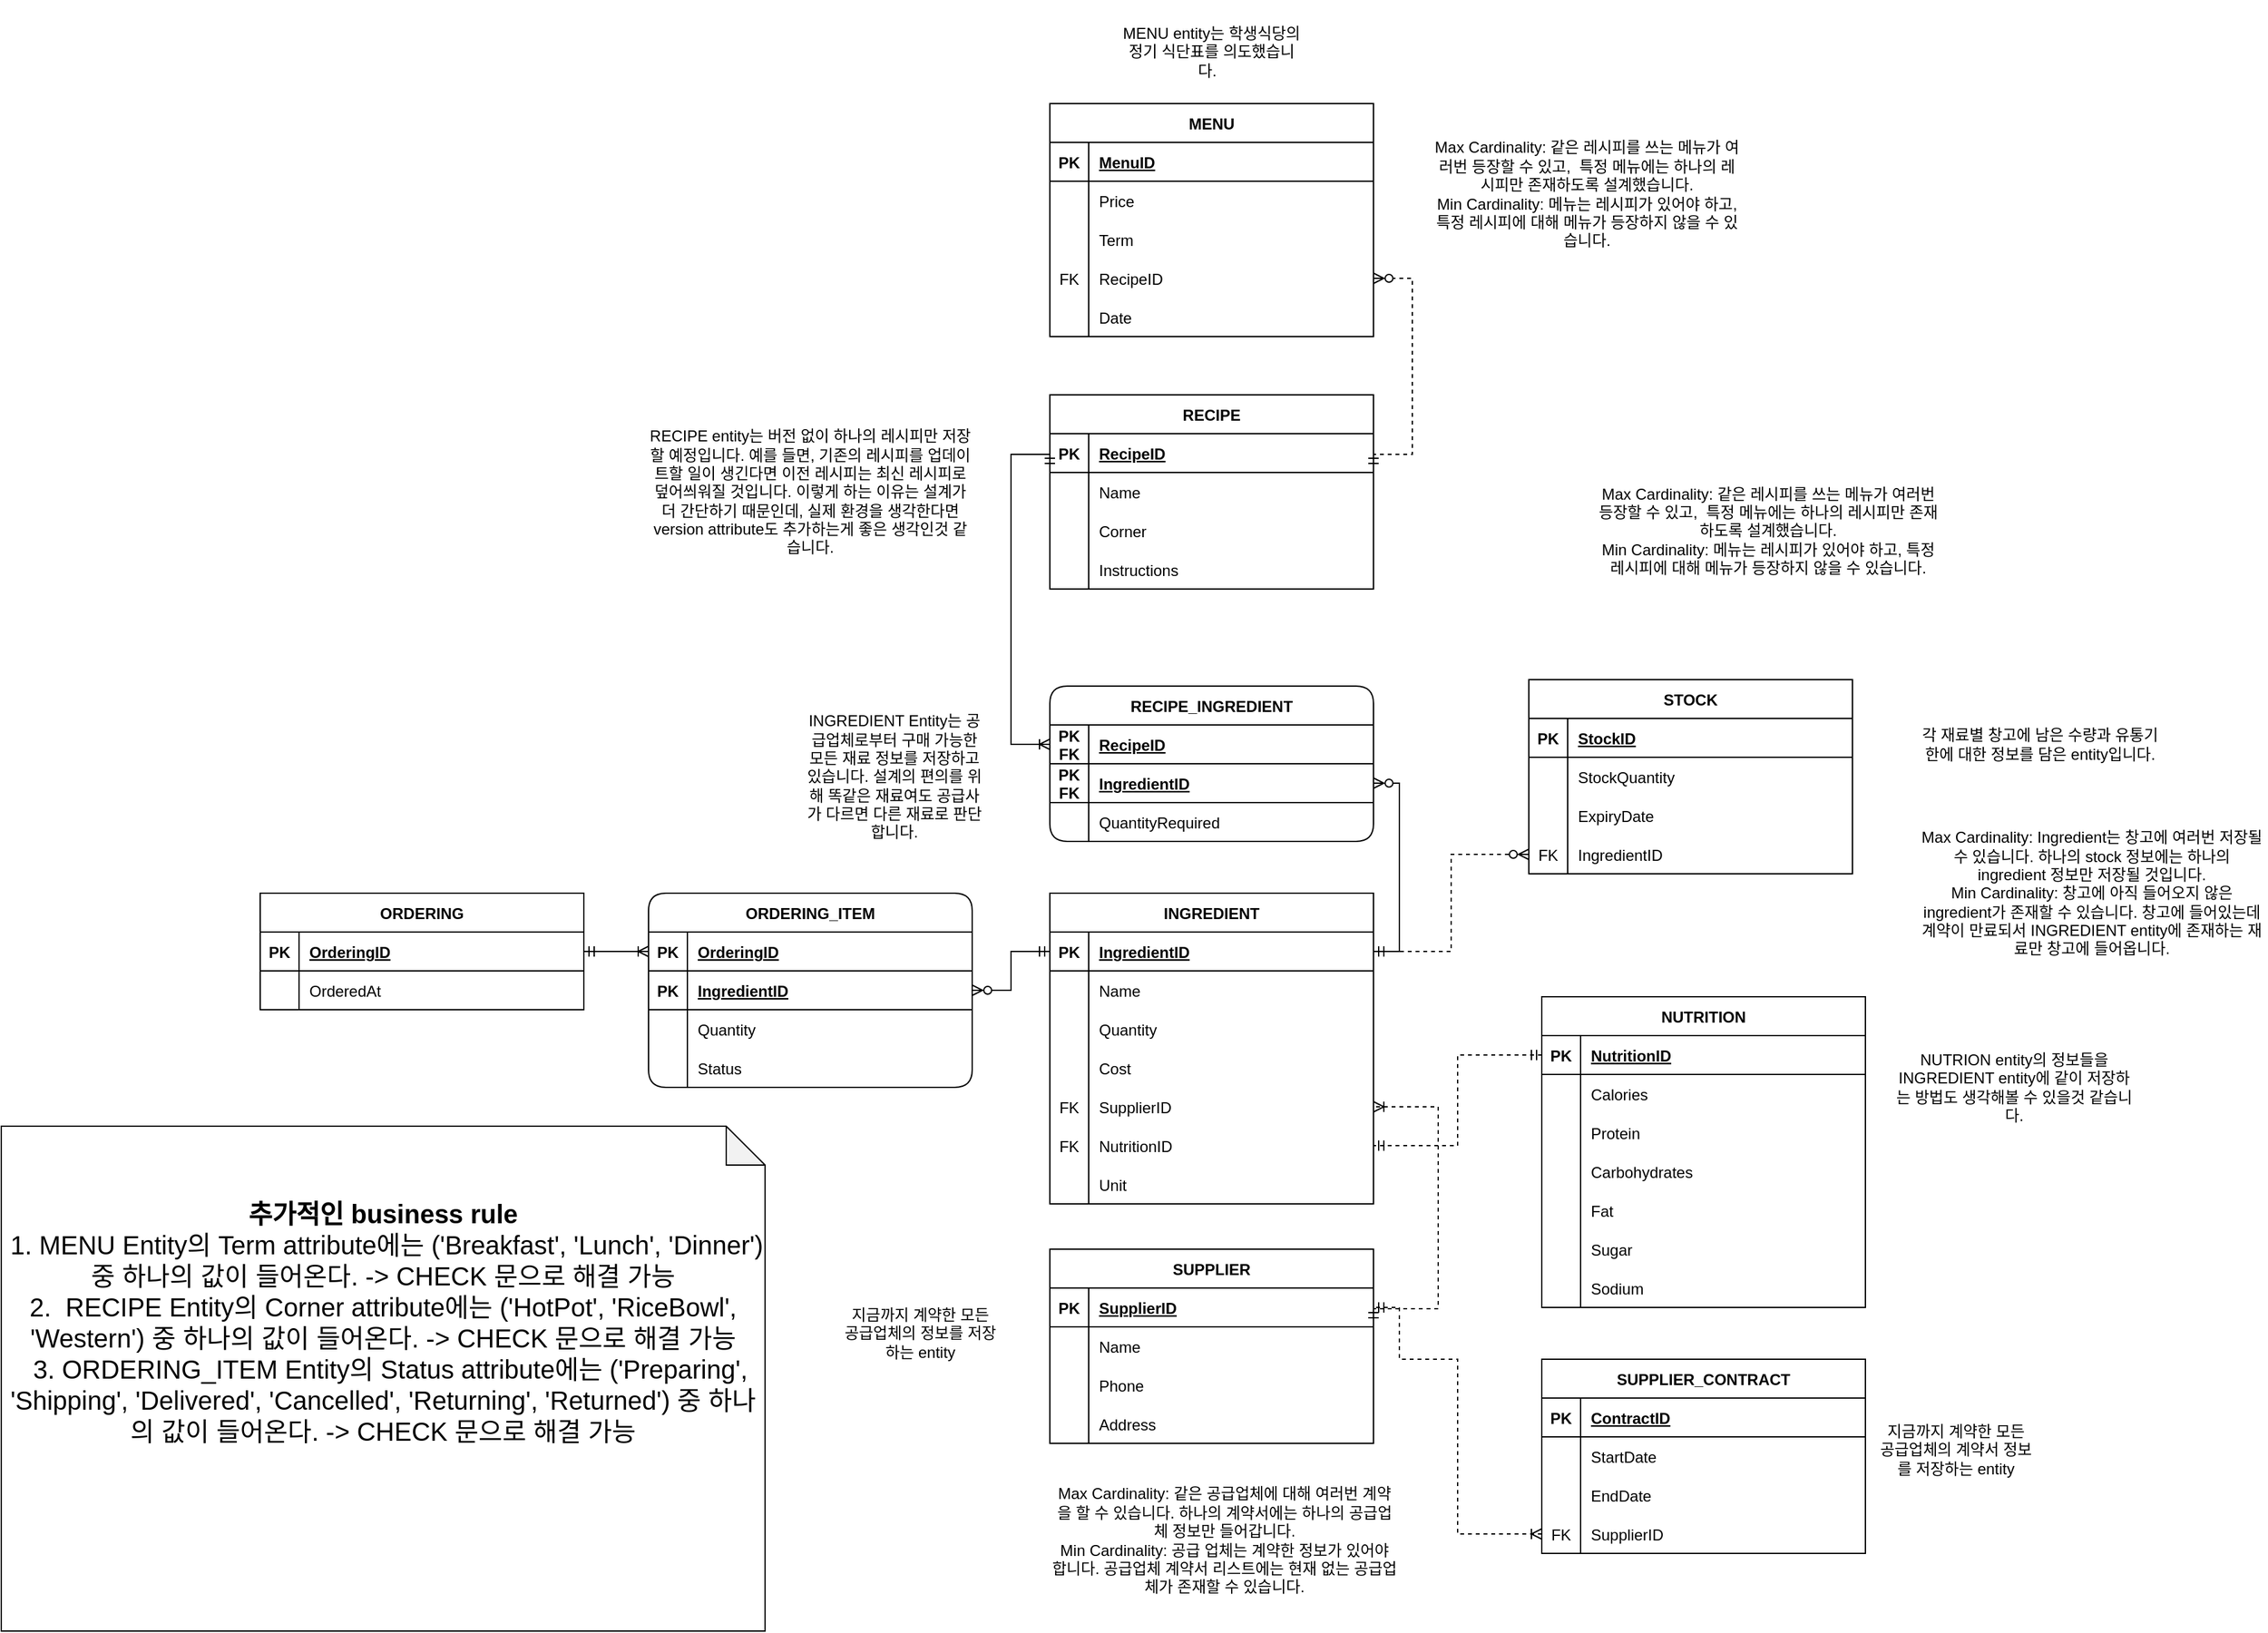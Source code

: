 <mxfile version="24.8.6">
  <diagram id="R2lEEEUBdFMjLlhIrx00" name="Page-1">
    <mxGraphModel dx="3462" dy="2366" grid="1" gridSize="10" guides="1" tooltips="1" connect="1" arrows="1" fold="1" page="1" pageScale="1" pageWidth="850" pageHeight="1100" math="0" shadow="0" extFonts="Permanent Marker^https://fonts.googleapis.com/css?family=Permanent+Marker">
      <root>
        <mxCell id="0" />
        <mxCell id="1" parent="0" />
        <mxCell id="QG4uMyvaVe916guzzpad-138" value="" style="edgeStyle=orthogonalEdgeStyle;rounded=0;orthogonalLoop=1;jettySize=auto;html=1;startArrow=ERmandOne;startFill=0;endArrow=ERzeroToMany;endFill=0;entryX=1;entryY=0.5;entryDx=0;entryDy=0;exitX=1;exitY=0.5;exitDx=0;exitDy=0;" parent="1" source="C-vyLk0tnHw3VtMMgP7b-24" target="xXxGhkQa_JEqsOJQfINz-43" edge="1">
          <mxGeometry relative="1" as="geometry">
            <Array as="points">
              <mxPoint x="390" y="255" />
              <mxPoint x="390" y="125" />
            </Array>
          </mxGeometry>
        </mxCell>
        <mxCell id="C-vyLk0tnHw3VtMMgP7b-23" value="INGREDIENT" style="shape=table;startSize=30;container=1;collapsible=1;childLayout=tableLayout;fixedRows=1;rowLines=0;fontStyle=1;align=center;resizeLast=1;" parent="1" vertex="1">
          <mxGeometry x="120" y="210" width="250" height="240" as="geometry" />
        </mxCell>
        <mxCell id="C-vyLk0tnHw3VtMMgP7b-24" value="" style="shape=partialRectangle;collapsible=0;dropTarget=0;pointerEvents=0;fillColor=none;points=[[0,0.5],[1,0.5]];portConstraint=eastwest;top=0;left=0;right=0;bottom=1;" parent="C-vyLk0tnHw3VtMMgP7b-23" vertex="1">
          <mxGeometry y="30" width="250" height="30" as="geometry" />
        </mxCell>
        <mxCell id="C-vyLk0tnHw3VtMMgP7b-25" value="PK" style="shape=partialRectangle;overflow=hidden;connectable=0;fillColor=none;top=0;left=0;bottom=0;right=0;fontStyle=1;" parent="C-vyLk0tnHw3VtMMgP7b-24" vertex="1">
          <mxGeometry width="30" height="30" as="geometry">
            <mxRectangle width="30" height="30" as="alternateBounds" />
          </mxGeometry>
        </mxCell>
        <mxCell id="C-vyLk0tnHw3VtMMgP7b-26" value="IngredientID" style="shape=partialRectangle;overflow=hidden;connectable=0;fillColor=none;top=0;left=0;bottom=0;right=0;align=left;spacingLeft=6;fontStyle=5;" parent="C-vyLk0tnHw3VtMMgP7b-24" vertex="1">
          <mxGeometry x="30" width="220" height="30" as="geometry">
            <mxRectangle width="220" height="30" as="alternateBounds" />
          </mxGeometry>
        </mxCell>
        <mxCell id="C-vyLk0tnHw3VtMMgP7b-27" value="" style="shape=partialRectangle;collapsible=0;dropTarget=0;pointerEvents=0;fillColor=none;points=[[0,0.5],[1,0.5]];portConstraint=eastwest;top=0;left=0;right=0;bottom=0;" parent="C-vyLk0tnHw3VtMMgP7b-23" vertex="1">
          <mxGeometry y="60" width="250" height="30" as="geometry" />
        </mxCell>
        <mxCell id="C-vyLk0tnHw3VtMMgP7b-28" value="" style="shape=partialRectangle;overflow=hidden;connectable=0;fillColor=none;top=0;left=0;bottom=0;right=0;" parent="C-vyLk0tnHw3VtMMgP7b-27" vertex="1">
          <mxGeometry width="30" height="30" as="geometry">
            <mxRectangle width="30" height="30" as="alternateBounds" />
          </mxGeometry>
        </mxCell>
        <mxCell id="C-vyLk0tnHw3VtMMgP7b-29" value="Name" style="shape=partialRectangle;overflow=hidden;connectable=0;fillColor=none;top=0;left=0;bottom=0;right=0;align=left;spacingLeft=6;" parent="C-vyLk0tnHw3VtMMgP7b-27" vertex="1">
          <mxGeometry x="30" width="220" height="30" as="geometry">
            <mxRectangle width="220" height="30" as="alternateBounds" />
          </mxGeometry>
        </mxCell>
        <mxCell id="BC6oSdFHyOUcbJY4-xic-4" value="" style="shape=partialRectangle;collapsible=0;dropTarget=0;pointerEvents=0;fillColor=none;points=[[0,0.5],[1,0.5]];portConstraint=eastwest;top=0;left=0;right=0;bottom=0;" parent="C-vyLk0tnHw3VtMMgP7b-23" vertex="1">
          <mxGeometry y="90" width="250" height="30" as="geometry" />
        </mxCell>
        <mxCell id="BC6oSdFHyOUcbJY4-xic-5" value="" style="shape=partialRectangle;overflow=hidden;connectable=0;fillColor=none;top=0;left=0;bottom=0;right=0;" parent="BC6oSdFHyOUcbJY4-xic-4" vertex="1">
          <mxGeometry width="30" height="30" as="geometry">
            <mxRectangle width="30" height="30" as="alternateBounds" />
          </mxGeometry>
        </mxCell>
        <mxCell id="BC6oSdFHyOUcbJY4-xic-6" value="Quantity" style="shape=partialRectangle;overflow=hidden;connectable=0;fillColor=none;top=0;left=0;bottom=0;right=0;align=left;spacingLeft=6;" parent="BC6oSdFHyOUcbJY4-xic-4" vertex="1">
          <mxGeometry x="30" width="220" height="30" as="geometry">
            <mxRectangle width="220" height="30" as="alternateBounds" />
          </mxGeometry>
        </mxCell>
        <mxCell id="CL-ACM64gnkJUaVsq3bg-39" value="" style="shape=partialRectangle;collapsible=0;dropTarget=0;pointerEvents=0;fillColor=none;points=[[0,0.5],[1,0.5]];portConstraint=eastwest;top=0;left=0;right=0;bottom=0;" parent="C-vyLk0tnHw3VtMMgP7b-23" vertex="1">
          <mxGeometry y="120" width="250" height="30" as="geometry" />
        </mxCell>
        <mxCell id="CL-ACM64gnkJUaVsq3bg-40" value="" style="shape=partialRectangle;overflow=hidden;connectable=0;fillColor=none;top=0;left=0;bottom=0;right=0;" parent="CL-ACM64gnkJUaVsq3bg-39" vertex="1">
          <mxGeometry width="30" height="30" as="geometry">
            <mxRectangle width="30" height="30" as="alternateBounds" />
          </mxGeometry>
        </mxCell>
        <mxCell id="CL-ACM64gnkJUaVsq3bg-41" value="Cost" style="shape=partialRectangle;overflow=hidden;connectable=0;fillColor=none;top=0;left=0;bottom=0;right=0;align=left;spacingLeft=6;" parent="CL-ACM64gnkJUaVsq3bg-39" vertex="1">
          <mxGeometry x="30" width="220" height="30" as="geometry">
            <mxRectangle width="220" height="30" as="alternateBounds" />
          </mxGeometry>
        </mxCell>
        <mxCell id="aUB__bXazBXfFdE-0-2F-13" style="shape=partialRectangle;collapsible=0;dropTarget=0;pointerEvents=0;fillColor=none;points=[[0,0.5],[1,0.5]];portConstraint=eastwest;top=0;left=0;right=0;bottom=0;" vertex="1" parent="C-vyLk0tnHw3VtMMgP7b-23">
          <mxGeometry y="150" width="250" height="30" as="geometry" />
        </mxCell>
        <mxCell id="aUB__bXazBXfFdE-0-2F-14" value="FK" style="shape=partialRectangle;overflow=hidden;connectable=0;fillColor=none;top=0;left=0;bottom=0;right=0;" vertex="1" parent="aUB__bXazBXfFdE-0-2F-13">
          <mxGeometry width="30" height="30" as="geometry">
            <mxRectangle width="30" height="30" as="alternateBounds" />
          </mxGeometry>
        </mxCell>
        <mxCell id="aUB__bXazBXfFdE-0-2F-15" value="SupplierID" style="shape=partialRectangle;overflow=hidden;connectable=0;fillColor=none;top=0;left=0;bottom=0;right=0;align=left;spacingLeft=6;" vertex="1" parent="aUB__bXazBXfFdE-0-2F-13">
          <mxGeometry x="30" width="220" height="30" as="geometry">
            <mxRectangle width="220" height="30" as="alternateBounds" />
          </mxGeometry>
        </mxCell>
        <mxCell id="aUB__bXazBXfFdE-0-2F-10" style="shape=partialRectangle;collapsible=0;dropTarget=0;pointerEvents=0;fillColor=none;points=[[0,0.5],[1,0.5]];portConstraint=eastwest;top=0;left=0;right=0;bottom=0;" vertex="1" parent="C-vyLk0tnHw3VtMMgP7b-23">
          <mxGeometry y="180" width="250" height="30" as="geometry" />
        </mxCell>
        <mxCell id="aUB__bXazBXfFdE-0-2F-11" value="FK" style="shape=partialRectangle;overflow=hidden;connectable=0;fillColor=none;top=0;left=0;bottom=0;right=0;" vertex="1" parent="aUB__bXazBXfFdE-0-2F-10">
          <mxGeometry width="30" height="30" as="geometry">
            <mxRectangle width="30" height="30" as="alternateBounds" />
          </mxGeometry>
        </mxCell>
        <mxCell id="aUB__bXazBXfFdE-0-2F-12" value="NutritionID" style="shape=partialRectangle;overflow=hidden;connectable=0;fillColor=none;top=0;left=0;bottom=0;right=0;align=left;spacingLeft=6;" vertex="1" parent="aUB__bXazBXfFdE-0-2F-10">
          <mxGeometry x="30" width="220" height="30" as="geometry">
            <mxRectangle width="220" height="30" as="alternateBounds" />
          </mxGeometry>
        </mxCell>
        <mxCell id="BC6oSdFHyOUcbJY4-xic-7" value="" style="shape=partialRectangle;collapsible=0;dropTarget=0;pointerEvents=0;fillColor=none;points=[[0,0.5],[1,0.5]];portConstraint=eastwest;top=0;left=0;right=0;bottom=0;" parent="C-vyLk0tnHw3VtMMgP7b-23" vertex="1">
          <mxGeometry y="210" width="250" height="30" as="geometry" />
        </mxCell>
        <mxCell id="BC6oSdFHyOUcbJY4-xic-8" value="" style="shape=partialRectangle;overflow=hidden;connectable=0;fillColor=none;top=0;left=0;bottom=0;right=0;" parent="BC6oSdFHyOUcbJY4-xic-7" vertex="1">
          <mxGeometry width="30" height="30" as="geometry">
            <mxRectangle width="30" height="30" as="alternateBounds" />
          </mxGeometry>
        </mxCell>
        <mxCell id="BC6oSdFHyOUcbJY4-xic-9" value="Unit" style="shape=partialRectangle;overflow=hidden;connectable=0;fillColor=none;top=0;left=0;bottom=0;right=0;align=left;spacingLeft=6;" parent="BC6oSdFHyOUcbJY4-xic-7" vertex="1">
          <mxGeometry x="30" width="220" height="30" as="geometry">
            <mxRectangle width="220" height="30" as="alternateBounds" />
          </mxGeometry>
        </mxCell>
        <mxCell id="BC6oSdFHyOUcbJY4-xic-29" value="" style="edgeStyle=orthogonalEdgeStyle;rounded=0;orthogonalLoop=1;jettySize=auto;html=1;startArrow=ERmandOne;startFill=0;endArrow=ERoneToMany;endFill=0;entryX=0;entryY=0.5;entryDx=0;entryDy=0;" parent="1" source="CL-ACM64gnkJUaVsq3bg-1" target="QG4uMyvaVe916guzzpad-31" edge="1">
          <mxGeometry relative="1" as="geometry" />
        </mxCell>
        <mxCell id="CL-ACM64gnkJUaVsq3bg-1" value="ORDERING" style="shape=table;startSize=30;container=1;collapsible=1;childLayout=tableLayout;fixedRows=1;rowLines=0;fontStyle=1;align=center;resizeLast=1;" parent="1" vertex="1">
          <mxGeometry x="-490" y="210" width="250" height="90" as="geometry" />
        </mxCell>
        <mxCell id="CL-ACM64gnkJUaVsq3bg-2" value="" style="shape=partialRectangle;collapsible=0;dropTarget=0;pointerEvents=0;fillColor=none;points=[[0,0.5],[1,0.5]];portConstraint=eastwest;top=0;left=0;right=0;bottom=1;" parent="CL-ACM64gnkJUaVsq3bg-1" vertex="1">
          <mxGeometry y="30" width="250" height="30" as="geometry" />
        </mxCell>
        <mxCell id="CL-ACM64gnkJUaVsq3bg-3" value="PK" style="shape=partialRectangle;overflow=hidden;connectable=0;fillColor=none;top=0;left=0;bottom=0;right=0;fontStyle=1;" parent="CL-ACM64gnkJUaVsq3bg-2" vertex="1">
          <mxGeometry width="30" height="30" as="geometry">
            <mxRectangle width="30" height="30" as="alternateBounds" />
          </mxGeometry>
        </mxCell>
        <mxCell id="CL-ACM64gnkJUaVsq3bg-4" value="OrderingID" style="shape=partialRectangle;overflow=hidden;connectable=0;fillColor=none;top=0;left=0;bottom=0;right=0;align=left;spacingLeft=6;fontStyle=5;" parent="CL-ACM64gnkJUaVsq3bg-2" vertex="1">
          <mxGeometry x="30" width="220" height="30" as="geometry">
            <mxRectangle width="220" height="30" as="alternateBounds" />
          </mxGeometry>
        </mxCell>
        <mxCell id="CL-ACM64gnkJUaVsq3bg-5" value="" style="shape=partialRectangle;collapsible=0;dropTarget=0;pointerEvents=0;fillColor=none;points=[[0,0.5],[1,0.5]];portConstraint=eastwest;top=0;left=0;right=0;bottom=0;" parent="CL-ACM64gnkJUaVsq3bg-1" vertex="1">
          <mxGeometry y="60" width="250" height="30" as="geometry" />
        </mxCell>
        <mxCell id="CL-ACM64gnkJUaVsq3bg-6" value="" style="shape=partialRectangle;overflow=hidden;connectable=0;fillColor=none;top=0;left=0;bottom=0;right=0;" parent="CL-ACM64gnkJUaVsq3bg-5" vertex="1">
          <mxGeometry width="30" height="30" as="geometry">
            <mxRectangle width="30" height="30" as="alternateBounds" />
          </mxGeometry>
        </mxCell>
        <mxCell id="CL-ACM64gnkJUaVsq3bg-7" value="OrderedAt" style="shape=partialRectangle;overflow=hidden;connectable=0;fillColor=none;top=0;left=0;bottom=0;right=0;align=left;spacingLeft=6;" parent="CL-ACM64gnkJUaVsq3bg-5" vertex="1">
          <mxGeometry x="30" width="220" height="30" as="geometry">
            <mxRectangle width="220" height="30" as="alternateBounds" />
          </mxGeometry>
        </mxCell>
        <mxCell id="QG4uMyvaVe916guzzpad-118" value="" style="edgeStyle=orthogonalEdgeStyle;rounded=0;orthogonalLoop=1;jettySize=auto;html=1;startArrow=ERmandOne;startFill=0;endArrow=ERoneToMany;endFill=0;dashed=1;entryX=1;entryY=0.5;entryDx=0;entryDy=0;exitX=1;exitY=0.5;exitDx=0;exitDy=0;" parent="1" source="QG4uMyvaVe916guzzpad-2" target="aUB__bXazBXfFdE-0-2F-13" edge="1">
          <mxGeometry relative="1" as="geometry">
            <Array as="points">
              <mxPoint x="420" y="531" />
              <mxPoint x="420" y="375" />
            </Array>
          </mxGeometry>
        </mxCell>
        <mxCell id="QG4uMyvaVe916guzzpad-1" value="SUPPLIER" style="shape=table;startSize=30;container=1;collapsible=1;childLayout=tableLayout;fixedRows=1;rowLines=0;fontStyle=1;align=center;resizeLast=1;" parent="1" vertex="1">
          <mxGeometry x="120" y="485" width="250" height="150" as="geometry" />
        </mxCell>
        <mxCell id="QG4uMyvaVe916guzzpad-2" value="" style="shape=partialRectangle;collapsible=0;dropTarget=0;pointerEvents=0;fillColor=none;points=[[0,0.5],[1,0.5]];portConstraint=eastwest;top=0;left=0;right=0;bottom=1;" parent="QG4uMyvaVe916guzzpad-1" vertex="1">
          <mxGeometry y="30" width="250" height="30" as="geometry" />
        </mxCell>
        <mxCell id="QG4uMyvaVe916guzzpad-3" value="PK" style="shape=partialRectangle;overflow=hidden;connectable=0;fillColor=none;top=0;left=0;bottom=0;right=0;fontStyle=1;" parent="QG4uMyvaVe916guzzpad-2" vertex="1">
          <mxGeometry width="30" height="30" as="geometry">
            <mxRectangle width="30" height="30" as="alternateBounds" />
          </mxGeometry>
        </mxCell>
        <mxCell id="QG4uMyvaVe916guzzpad-4" value="SupplierID" style="shape=partialRectangle;overflow=hidden;connectable=0;fillColor=none;top=0;left=0;bottom=0;right=0;align=left;spacingLeft=6;fontStyle=5;" parent="QG4uMyvaVe916guzzpad-2" vertex="1">
          <mxGeometry x="30" width="220" height="30" as="geometry">
            <mxRectangle width="220" height="30" as="alternateBounds" />
          </mxGeometry>
        </mxCell>
        <mxCell id="QG4uMyvaVe916guzzpad-127" value="" style="shape=partialRectangle;collapsible=0;dropTarget=0;pointerEvents=0;fillColor=none;points=[[0,0.5],[1,0.5]];portConstraint=eastwest;top=0;left=0;right=0;bottom=0;" parent="QG4uMyvaVe916guzzpad-1" vertex="1">
          <mxGeometry y="60" width="250" height="30" as="geometry" />
        </mxCell>
        <mxCell id="QG4uMyvaVe916guzzpad-128" value="" style="shape=partialRectangle;overflow=hidden;connectable=0;fillColor=none;top=0;left=0;bottom=0;right=0;" parent="QG4uMyvaVe916guzzpad-127" vertex="1">
          <mxGeometry width="30" height="30" as="geometry">
            <mxRectangle width="30" height="30" as="alternateBounds" />
          </mxGeometry>
        </mxCell>
        <mxCell id="QG4uMyvaVe916guzzpad-129" value="Name" style="shape=partialRectangle;overflow=hidden;connectable=0;fillColor=none;top=0;left=0;bottom=0;right=0;align=left;spacingLeft=6;" parent="QG4uMyvaVe916guzzpad-127" vertex="1">
          <mxGeometry x="30" width="220" height="30" as="geometry">
            <mxRectangle width="220" height="30" as="alternateBounds" />
          </mxGeometry>
        </mxCell>
        <mxCell id="QG4uMyvaVe916guzzpad-8" value="" style="shape=partialRectangle;collapsible=0;dropTarget=0;pointerEvents=0;fillColor=none;points=[[0,0.5],[1,0.5]];portConstraint=eastwest;top=0;left=0;right=0;bottom=0;" parent="QG4uMyvaVe916guzzpad-1" vertex="1">
          <mxGeometry y="90" width="250" height="30" as="geometry" />
        </mxCell>
        <mxCell id="QG4uMyvaVe916guzzpad-9" value="" style="shape=partialRectangle;overflow=hidden;connectable=0;fillColor=none;top=0;left=0;bottom=0;right=0;" parent="QG4uMyvaVe916guzzpad-8" vertex="1">
          <mxGeometry width="30" height="30" as="geometry">
            <mxRectangle width="30" height="30" as="alternateBounds" />
          </mxGeometry>
        </mxCell>
        <mxCell id="QG4uMyvaVe916guzzpad-10" value="Phone" style="shape=partialRectangle;overflow=hidden;connectable=0;fillColor=none;top=0;left=0;bottom=0;right=0;align=left;spacingLeft=6;" parent="QG4uMyvaVe916guzzpad-8" vertex="1">
          <mxGeometry x="30" width="220" height="30" as="geometry">
            <mxRectangle width="220" height="30" as="alternateBounds" />
          </mxGeometry>
        </mxCell>
        <mxCell id="QG4uMyvaVe916guzzpad-11" value="" style="shape=partialRectangle;collapsible=0;dropTarget=0;pointerEvents=0;fillColor=none;points=[[0,0.5],[1,0.5]];portConstraint=eastwest;top=0;left=0;right=0;bottom=0;" parent="QG4uMyvaVe916guzzpad-1" vertex="1">
          <mxGeometry y="120" width="250" height="30" as="geometry" />
        </mxCell>
        <mxCell id="QG4uMyvaVe916guzzpad-12" value="" style="shape=partialRectangle;overflow=hidden;connectable=0;fillColor=none;top=0;left=0;bottom=0;right=0;" parent="QG4uMyvaVe916guzzpad-11" vertex="1">
          <mxGeometry width="30" height="30" as="geometry">
            <mxRectangle width="30" height="30" as="alternateBounds" />
          </mxGeometry>
        </mxCell>
        <mxCell id="QG4uMyvaVe916guzzpad-13" value="Address" style="shape=partialRectangle;overflow=hidden;connectable=0;fillColor=none;top=0;left=0;bottom=0;right=0;align=left;spacingLeft=6;" parent="QG4uMyvaVe916guzzpad-11" vertex="1">
          <mxGeometry x="30" width="220" height="30" as="geometry">
            <mxRectangle width="220" height="30" as="alternateBounds" />
          </mxGeometry>
        </mxCell>
        <mxCell id="QG4uMyvaVe916guzzpad-17" value="SUPPLIER_CONTRACT" style="shape=table;startSize=30;container=1;collapsible=1;childLayout=tableLayout;fixedRows=1;rowLines=0;fontStyle=1;align=center;resizeLast=1;" parent="1" vertex="1">
          <mxGeometry x="500" y="570" width="250" height="150" as="geometry" />
        </mxCell>
        <mxCell id="QG4uMyvaVe916guzzpad-18" value="" style="shape=partialRectangle;collapsible=0;dropTarget=0;pointerEvents=0;fillColor=none;points=[[0,0.5],[1,0.5]];portConstraint=eastwest;top=0;left=0;right=0;bottom=1;" parent="QG4uMyvaVe916guzzpad-17" vertex="1">
          <mxGeometry y="30" width="250" height="30" as="geometry" />
        </mxCell>
        <mxCell id="QG4uMyvaVe916guzzpad-19" value="PK" style="shape=partialRectangle;overflow=hidden;connectable=0;fillColor=none;top=0;left=0;bottom=0;right=0;fontStyle=1;" parent="QG4uMyvaVe916guzzpad-18" vertex="1">
          <mxGeometry width="30" height="30" as="geometry">
            <mxRectangle width="30" height="30" as="alternateBounds" />
          </mxGeometry>
        </mxCell>
        <mxCell id="QG4uMyvaVe916guzzpad-20" value="ContractID" style="shape=partialRectangle;overflow=hidden;connectable=0;fillColor=none;top=0;left=0;bottom=0;right=0;align=left;spacingLeft=6;fontStyle=5;" parent="QG4uMyvaVe916guzzpad-18" vertex="1">
          <mxGeometry x="30" width="220" height="30" as="geometry">
            <mxRectangle width="220" height="30" as="alternateBounds" />
          </mxGeometry>
        </mxCell>
        <mxCell id="QG4uMyvaVe916guzzpad-21" value="" style="shape=partialRectangle;collapsible=0;dropTarget=0;pointerEvents=0;fillColor=none;points=[[0,0.5],[1,0.5]];portConstraint=eastwest;top=0;left=0;right=0;bottom=0;" parent="QG4uMyvaVe916guzzpad-17" vertex="1">
          <mxGeometry y="60" width="250" height="30" as="geometry" />
        </mxCell>
        <mxCell id="QG4uMyvaVe916guzzpad-22" value="" style="shape=partialRectangle;overflow=hidden;connectable=0;fillColor=none;top=0;left=0;bottom=0;right=0;" parent="QG4uMyvaVe916guzzpad-21" vertex="1">
          <mxGeometry width="30" height="30" as="geometry">
            <mxRectangle width="30" height="30" as="alternateBounds" />
          </mxGeometry>
        </mxCell>
        <mxCell id="QG4uMyvaVe916guzzpad-23" value="StartDate" style="shape=partialRectangle;overflow=hidden;connectable=0;fillColor=none;top=0;left=0;bottom=0;right=0;align=left;spacingLeft=6;" parent="QG4uMyvaVe916guzzpad-21" vertex="1">
          <mxGeometry x="30" width="220" height="30" as="geometry">
            <mxRectangle width="220" height="30" as="alternateBounds" />
          </mxGeometry>
        </mxCell>
        <mxCell id="QG4uMyvaVe916guzzpad-24" value="" style="shape=partialRectangle;collapsible=0;dropTarget=0;pointerEvents=0;fillColor=none;points=[[0,0.5],[1,0.5]];portConstraint=eastwest;top=0;left=0;right=0;bottom=0;" parent="QG4uMyvaVe916guzzpad-17" vertex="1">
          <mxGeometry y="90" width="250" height="30" as="geometry" />
        </mxCell>
        <mxCell id="QG4uMyvaVe916guzzpad-25" value="" style="shape=partialRectangle;overflow=hidden;connectable=0;fillColor=none;top=0;left=0;bottom=0;right=0;" parent="QG4uMyvaVe916guzzpad-24" vertex="1">
          <mxGeometry width="30" height="30" as="geometry">
            <mxRectangle width="30" height="30" as="alternateBounds" />
          </mxGeometry>
        </mxCell>
        <mxCell id="QG4uMyvaVe916guzzpad-26" value="EndDate" style="shape=partialRectangle;overflow=hidden;connectable=0;fillColor=none;top=0;left=0;bottom=0;right=0;align=left;spacingLeft=6;" parent="QG4uMyvaVe916guzzpad-24" vertex="1">
          <mxGeometry x="30" width="220" height="30" as="geometry">
            <mxRectangle width="220" height="30" as="alternateBounds" />
          </mxGeometry>
        </mxCell>
        <mxCell id="aUB__bXazBXfFdE-0-2F-16" style="shape=partialRectangle;collapsible=0;dropTarget=0;pointerEvents=0;fillColor=none;points=[[0,0.5],[1,0.5]];portConstraint=eastwest;top=0;left=0;right=0;bottom=0;" vertex="1" parent="QG4uMyvaVe916guzzpad-17">
          <mxGeometry y="120" width="250" height="30" as="geometry" />
        </mxCell>
        <mxCell id="aUB__bXazBXfFdE-0-2F-17" value="FK" style="shape=partialRectangle;overflow=hidden;connectable=0;fillColor=none;top=0;left=0;bottom=0;right=0;" vertex="1" parent="aUB__bXazBXfFdE-0-2F-16">
          <mxGeometry width="30" height="30" as="geometry">
            <mxRectangle width="30" height="30" as="alternateBounds" />
          </mxGeometry>
        </mxCell>
        <mxCell id="aUB__bXazBXfFdE-0-2F-18" value="SupplierID" style="shape=partialRectangle;overflow=hidden;connectable=0;fillColor=none;top=0;left=0;bottom=0;right=0;align=left;spacingLeft=6;" vertex="1" parent="aUB__bXazBXfFdE-0-2F-16">
          <mxGeometry x="30" width="220" height="30" as="geometry">
            <mxRectangle width="220" height="30" as="alternateBounds" />
          </mxGeometry>
        </mxCell>
        <mxCell id="QG4uMyvaVe916guzzpad-30" value="ORDERING_ITEM" style="shape=table;startSize=30;container=1;collapsible=1;childLayout=tableLayout;fixedRows=1;rowLines=0;fontStyle=1;align=center;resizeLast=1;rounded=1;" parent="1" vertex="1">
          <mxGeometry x="-190" y="210" width="250" height="150" as="geometry" />
        </mxCell>
        <mxCell id="QG4uMyvaVe916guzzpad-31" value="" style="shape=partialRectangle;collapsible=0;dropTarget=0;pointerEvents=0;fillColor=none;points=[[0,0.5],[1,0.5]];portConstraint=eastwest;top=0;left=0;right=0;bottom=1;" parent="QG4uMyvaVe916guzzpad-30" vertex="1">
          <mxGeometry y="30" width="250" height="30" as="geometry" />
        </mxCell>
        <mxCell id="QG4uMyvaVe916guzzpad-32" value="PK" style="shape=partialRectangle;overflow=hidden;connectable=0;fillColor=none;top=0;left=0;bottom=0;right=0;fontStyle=1;" parent="QG4uMyvaVe916guzzpad-31" vertex="1">
          <mxGeometry width="30" height="30" as="geometry">
            <mxRectangle width="30" height="30" as="alternateBounds" />
          </mxGeometry>
        </mxCell>
        <mxCell id="QG4uMyvaVe916guzzpad-33" value="OrderingID" style="shape=partialRectangle;overflow=hidden;connectable=0;fillColor=none;top=0;left=0;bottom=0;right=0;align=left;spacingLeft=6;fontStyle=5;" parent="QG4uMyvaVe916guzzpad-31" vertex="1">
          <mxGeometry x="30" width="220" height="30" as="geometry">
            <mxRectangle width="220" height="30" as="alternateBounds" />
          </mxGeometry>
        </mxCell>
        <mxCell id="xXxGhkQa_JEqsOJQfINz-46" value="" style="shape=partialRectangle;collapsible=0;dropTarget=0;pointerEvents=0;fillColor=none;points=[[0,0.5],[1,0.5]];portConstraint=eastwest;top=0;left=0;right=0;bottom=1;" parent="QG4uMyvaVe916guzzpad-30" vertex="1">
          <mxGeometry y="60" width="250" height="30" as="geometry" />
        </mxCell>
        <mxCell id="xXxGhkQa_JEqsOJQfINz-47" value="PK" style="shape=partialRectangle;overflow=hidden;connectable=0;fillColor=none;top=0;left=0;bottom=0;right=0;fontStyle=1;" parent="xXxGhkQa_JEqsOJQfINz-46" vertex="1">
          <mxGeometry width="30" height="30" as="geometry">
            <mxRectangle width="30" height="30" as="alternateBounds" />
          </mxGeometry>
        </mxCell>
        <mxCell id="xXxGhkQa_JEqsOJQfINz-48" value="IngredientID" style="shape=partialRectangle;overflow=hidden;connectable=0;fillColor=none;top=0;left=0;bottom=0;right=0;align=left;spacingLeft=6;fontStyle=5;" parent="xXxGhkQa_JEqsOJQfINz-46" vertex="1">
          <mxGeometry x="30" width="220" height="30" as="geometry">
            <mxRectangle width="220" height="30" as="alternateBounds" />
          </mxGeometry>
        </mxCell>
        <mxCell id="QG4uMyvaVe916guzzpad-34" value="" style="shape=partialRectangle;collapsible=0;dropTarget=0;pointerEvents=0;fillColor=none;points=[[0,0.5],[1,0.5]];portConstraint=eastwest;top=0;left=0;right=0;bottom=0;" parent="QG4uMyvaVe916guzzpad-30" vertex="1">
          <mxGeometry y="90" width="250" height="30" as="geometry" />
        </mxCell>
        <mxCell id="QG4uMyvaVe916guzzpad-35" value="" style="shape=partialRectangle;overflow=hidden;connectable=0;fillColor=none;top=0;left=0;bottom=0;right=0;" parent="QG4uMyvaVe916guzzpad-34" vertex="1">
          <mxGeometry width="30" height="30" as="geometry">
            <mxRectangle width="30" height="30" as="alternateBounds" />
          </mxGeometry>
        </mxCell>
        <mxCell id="QG4uMyvaVe916guzzpad-36" value="Quantity" style="shape=partialRectangle;overflow=hidden;connectable=0;fillColor=none;top=0;left=0;bottom=0;right=0;align=left;spacingLeft=6;" parent="QG4uMyvaVe916guzzpad-34" vertex="1">
          <mxGeometry x="30" width="220" height="30" as="geometry">
            <mxRectangle width="220" height="30" as="alternateBounds" />
          </mxGeometry>
        </mxCell>
        <mxCell id="xXxGhkQa_JEqsOJQfINz-49" value="" style="shape=partialRectangle;collapsible=0;dropTarget=0;pointerEvents=0;fillColor=none;points=[[0,0.5],[1,0.5]];portConstraint=eastwest;top=0;left=0;right=0;bottom=0;" parent="QG4uMyvaVe916guzzpad-30" vertex="1">
          <mxGeometry y="120" width="250" height="30" as="geometry" />
        </mxCell>
        <mxCell id="xXxGhkQa_JEqsOJQfINz-50" value="" style="shape=partialRectangle;overflow=hidden;connectable=0;fillColor=none;top=0;left=0;bottom=0;right=0;" parent="xXxGhkQa_JEqsOJQfINz-49" vertex="1">
          <mxGeometry width="30" height="30" as="geometry">
            <mxRectangle width="30" height="30" as="alternateBounds" />
          </mxGeometry>
        </mxCell>
        <mxCell id="xXxGhkQa_JEqsOJQfINz-51" value="Status" style="shape=partialRectangle;overflow=hidden;connectable=0;fillColor=none;top=0;left=0;bottom=0;right=0;align=left;spacingLeft=6;" parent="xXxGhkQa_JEqsOJQfINz-49" vertex="1">
          <mxGeometry x="30" width="220" height="30" as="geometry">
            <mxRectangle width="220" height="30" as="alternateBounds" />
          </mxGeometry>
        </mxCell>
        <mxCell id="QG4uMyvaVe916guzzpad-43" value="MENU" style="shape=table;startSize=30;container=1;collapsible=1;childLayout=tableLayout;fixedRows=1;rowLines=0;fontStyle=1;align=center;resizeLast=1;" parent="1" vertex="1">
          <mxGeometry x="120" y="-400" width="250" height="180" as="geometry" />
        </mxCell>
        <mxCell id="QG4uMyvaVe916guzzpad-44" value="" style="shape=partialRectangle;collapsible=0;dropTarget=0;pointerEvents=0;fillColor=none;points=[[0,0.5],[1,0.5]];portConstraint=eastwest;top=0;left=0;right=0;bottom=1;" parent="QG4uMyvaVe916guzzpad-43" vertex="1">
          <mxGeometry y="30" width="250" height="30" as="geometry" />
        </mxCell>
        <mxCell id="QG4uMyvaVe916guzzpad-45" value="PK" style="shape=partialRectangle;overflow=hidden;connectable=0;fillColor=none;top=0;left=0;bottom=0;right=0;fontStyle=1;" parent="QG4uMyvaVe916guzzpad-44" vertex="1">
          <mxGeometry width="30" height="30" as="geometry">
            <mxRectangle width="30" height="30" as="alternateBounds" />
          </mxGeometry>
        </mxCell>
        <mxCell id="QG4uMyvaVe916guzzpad-46" value="MenuID" style="shape=partialRectangle;overflow=hidden;connectable=0;fillColor=none;top=0;left=0;bottom=0;right=0;align=left;spacingLeft=6;fontStyle=5;" parent="QG4uMyvaVe916guzzpad-44" vertex="1">
          <mxGeometry x="30" width="220" height="30" as="geometry">
            <mxRectangle width="220" height="30" as="alternateBounds" />
          </mxGeometry>
        </mxCell>
        <mxCell id="QG4uMyvaVe916guzzpad-50" value="" style="shape=partialRectangle;collapsible=0;dropTarget=0;pointerEvents=0;fillColor=none;points=[[0,0.5],[1,0.5]];portConstraint=eastwest;top=0;left=0;right=0;bottom=0;" parent="QG4uMyvaVe916guzzpad-43" vertex="1">
          <mxGeometry y="60" width="250" height="30" as="geometry" />
        </mxCell>
        <mxCell id="QG4uMyvaVe916guzzpad-51" value="" style="shape=partialRectangle;overflow=hidden;connectable=0;fillColor=none;top=0;left=0;bottom=0;right=0;" parent="QG4uMyvaVe916guzzpad-50" vertex="1">
          <mxGeometry width="30" height="30" as="geometry">
            <mxRectangle width="30" height="30" as="alternateBounds" />
          </mxGeometry>
        </mxCell>
        <mxCell id="QG4uMyvaVe916guzzpad-52" value="Price" style="shape=partialRectangle;overflow=hidden;connectable=0;fillColor=none;top=0;left=0;bottom=0;right=0;align=left;spacingLeft=6;" parent="QG4uMyvaVe916guzzpad-50" vertex="1">
          <mxGeometry x="30" width="220" height="30" as="geometry">
            <mxRectangle width="220" height="30" as="alternateBounds" />
          </mxGeometry>
        </mxCell>
        <mxCell id="xXxGhkQa_JEqsOJQfINz-1" value="" style="shape=partialRectangle;collapsible=0;dropTarget=0;pointerEvents=0;fillColor=none;points=[[0,0.5],[1,0.5]];portConstraint=eastwest;top=0;left=0;right=0;bottom=0;" parent="QG4uMyvaVe916guzzpad-43" vertex="1">
          <mxGeometry y="90" width="250" height="30" as="geometry" />
        </mxCell>
        <mxCell id="xXxGhkQa_JEqsOJQfINz-2" value="" style="shape=partialRectangle;overflow=hidden;connectable=0;fillColor=none;top=0;left=0;bottom=0;right=0;" parent="xXxGhkQa_JEqsOJQfINz-1" vertex="1">
          <mxGeometry width="30" height="30" as="geometry">
            <mxRectangle width="30" height="30" as="alternateBounds" />
          </mxGeometry>
        </mxCell>
        <mxCell id="xXxGhkQa_JEqsOJQfINz-3" value="Term" style="shape=partialRectangle;overflow=hidden;connectable=0;fillColor=none;top=0;left=0;bottom=0;right=0;align=left;spacingLeft=6;" parent="xXxGhkQa_JEqsOJQfINz-1" vertex="1">
          <mxGeometry x="30" width="220" height="30" as="geometry">
            <mxRectangle width="220" height="30" as="alternateBounds" />
          </mxGeometry>
        </mxCell>
        <mxCell id="aUB__bXazBXfFdE-0-2F-4" style="shape=partialRectangle;collapsible=0;dropTarget=0;pointerEvents=0;fillColor=none;points=[[0,0.5],[1,0.5]];portConstraint=eastwest;top=0;left=0;right=0;bottom=0;" vertex="1" parent="QG4uMyvaVe916guzzpad-43">
          <mxGeometry y="120" width="250" height="30" as="geometry" />
        </mxCell>
        <mxCell id="aUB__bXazBXfFdE-0-2F-5" value="FK" style="shape=partialRectangle;overflow=hidden;connectable=0;fillColor=none;top=0;left=0;bottom=0;right=0;" vertex="1" parent="aUB__bXazBXfFdE-0-2F-4">
          <mxGeometry width="30" height="30" as="geometry">
            <mxRectangle width="30" height="30" as="alternateBounds" />
          </mxGeometry>
        </mxCell>
        <mxCell id="aUB__bXazBXfFdE-0-2F-6" value="RecipeID" style="shape=partialRectangle;overflow=hidden;connectable=0;fillColor=none;top=0;left=0;bottom=0;right=0;align=left;spacingLeft=6;" vertex="1" parent="aUB__bXazBXfFdE-0-2F-4">
          <mxGeometry x="30" width="220" height="30" as="geometry">
            <mxRectangle width="220" height="30" as="alternateBounds" />
          </mxGeometry>
        </mxCell>
        <mxCell id="xXxGhkQa_JEqsOJQfINz-4" value="" style="shape=partialRectangle;collapsible=0;dropTarget=0;pointerEvents=0;fillColor=none;points=[[0,0.5],[1,0.5]];portConstraint=eastwest;top=0;left=0;right=0;bottom=0;" parent="QG4uMyvaVe916guzzpad-43" vertex="1">
          <mxGeometry y="150" width="250" height="30" as="geometry" />
        </mxCell>
        <mxCell id="xXxGhkQa_JEqsOJQfINz-5" value="" style="shape=partialRectangle;overflow=hidden;connectable=0;fillColor=none;top=0;left=0;bottom=0;right=0;" parent="xXxGhkQa_JEqsOJQfINz-4" vertex="1">
          <mxGeometry width="30" height="30" as="geometry">
            <mxRectangle width="30" height="30" as="alternateBounds" />
          </mxGeometry>
        </mxCell>
        <mxCell id="xXxGhkQa_JEqsOJQfINz-6" value="Date" style="shape=partialRectangle;overflow=hidden;connectable=0;fillColor=none;top=0;left=0;bottom=0;right=0;align=left;spacingLeft=6;" parent="xXxGhkQa_JEqsOJQfINz-4" vertex="1">
          <mxGeometry x="30" width="220" height="30" as="geometry">
            <mxRectangle width="220" height="30" as="alternateBounds" />
          </mxGeometry>
        </mxCell>
        <mxCell id="QG4uMyvaVe916guzzpad-123" value="" style="edgeStyle=orthogonalEdgeStyle;rounded=0;orthogonalLoop=1;jettySize=auto;html=1;endArrow=ERzeroToMany;endFill=0;startArrow=ERmandOne;startFill=0;dashed=1;entryX=1;entryY=0.5;entryDx=0;entryDy=0;exitX=1;exitY=0.5;exitDx=0;exitDy=0;" parent="1" source="QG4uMyvaVe916guzzpad-60" target="aUB__bXazBXfFdE-0-2F-4" edge="1">
          <mxGeometry relative="1" as="geometry">
            <Array as="points">
              <mxPoint x="400" y="-129" />
              <mxPoint x="400" y="-265" />
            </Array>
            <mxPoint x="400" y="-310" as="targetPoint" />
          </mxGeometry>
        </mxCell>
        <mxCell id="QG4uMyvaVe916guzzpad-59" value="RECIPE" style="shape=table;startSize=30;container=1;collapsible=1;childLayout=tableLayout;fixedRows=1;rowLines=0;fontStyle=1;align=center;resizeLast=1;rounded=0;" parent="1" vertex="1">
          <mxGeometry x="120" y="-175" width="250" height="150" as="geometry" />
        </mxCell>
        <mxCell id="QG4uMyvaVe916guzzpad-60" value="" style="shape=partialRectangle;collapsible=0;dropTarget=0;pointerEvents=0;fillColor=none;points=[[0,0.5],[1,0.5]];portConstraint=eastwest;top=0;left=0;right=0;bottom=1;" parent="QG4uMyvaVe916guzzpad-59" vertex="1">
          <mxGeometry y="30" width="250" height="30" as="geometry" />
        </mxCell>
        <mxCell id="QG4uMyvaVe916guzzpad-61" value="PK" style="shape=partialRectangle;overflow=hidden;connectable=0;fillColor=none;top=0;left=0;bottom=0;right=0;fontStyle=1;" parent="QG4uMyvaVe916guzzpad-60" vertex="1">
          <mxGeometry width="30" height="30" as="geometry">
            <mxRectangle width="30" height="30" as="alternateBounds" />
          </mxGeometry>
        </mxCell>
        <mxCell id="QG4uMyvaVe916guzzpad-62" value="RecipeID" style="shape=partialRectangle;overflow=hidden;connectable=0;fillColor=none;top=0;left=0;bottom=0;right=0;align=left;spacingLeft=6;fontStyle=5;" parent="QG4uMyvaVe916guzzpad-60" vertex="1">
          <mxGeometry x="30" width="220" height="30" as="geometry">
            <mxRectangle width="220" height="30" as="alternateBounds" />
          </mxGeometry>
        </mxCell>
        <mxCell id="QG4uMyvaVe916guzzpad-63" value="" style="shape=partialRectangle;collapsible=0;dropTarget=0;pointerEvents=0;fillColor=none;points=[[0,0.5],[1,0.5]];portConstraint=eastwest;top=0;left=0;right=0;bottom=0;" parent="QG4uMyvaVe916guzzpad-59" vertex="1">
          <mxGeometry y="60" width="250" height="30" as="geometry" />
        </mxCell>
        <mxCell id="QG4uMyvaVe916guzzpad-64" value="" style="shape=partialRectangle;overflow=hidden;connectable=0;fillColor=none;top=0;left=0;bottom=0;right=0;" parent="QG4uMyvaVe916guzzpad-63" vertex="1">
          <mxGeometry width="30" height="30" as="geometry">
            <mxRectangle width="30" height="30" as="alternateBounds" />
          </mxGeometry>
        </mxCell>
        <mxCell id="QG4uMyvaVe916guzzpad-65" value="Name" style="shape=partialRectangle;overflow=hidden;connectable=0;fillColor=none;top=0;left=0;bottom=0;right=0;align=left;spacingLeft=6;" parent="QG4uMyvaVe916guzzpad-63" vertex="1">
          <mxGeometry x="30" width="220" height="30" as="geometry">
            <mxRectangle width="220" height="30" as="alternateBounds" />
          </mxGeometry>
        </mxCell>
        <mxCell id="QG4uMyvaVe916guzzpad-66" value="" style="shape=partialRectangle;collapsible=0;dropTarget=0;pointerEvents=0;fillColor=none;points=[[0,0.5],[1,0.5]];portConstraint=eastwest;top=0;left=0;right=0;bottom=0;" parent="QG4uMyvaVe916guzzpad-59" vertex="1">
          <mxGeometry y="90" width="250" height="30" as="geometry" />
        </mxCell>
        <mxCell id="QG4uMyvaVe916guzzpad-67" value="" style="shape=partialRectangle;overflow=hidden;connectable=0;fillColor=none;top=0;left=0;bottom=0;right=0;" parent="QG4uMyvaVe916guzzpad-66" vertex="1">
          <mxGeometry width="30" height="30" as="geometry">
            <mxRectangle width="30" height="30" as="alternateBounds" />
          </mxGeometry>
        </mxCell>
        <mxCell id="QG4uMyvaVe916guzzpad-68" value="Corner" style="shape=partialRectangle;overflow=hidden;connectable=0;fillColor=none;top=0;left=0;bottom=0;right=0;align=left;spacingLeft=6;" parent="QG4uMyvaVe916guzzpad-66" vertex="1">
          <mxGeometry x="30" width="220" height="30" as="geometry">
            <mxRectangle width="220" height="30" as="alternateBounds" />
          </mxGeometry>
        </mxCell>
        <mxCell id="BC6oSdFHyOUcbJY4-xic-1" value="" style="shape=partialRectangle;collapsible=0;dropTarget=0;pointerEvents=0;fillColor=none;points=[[0,0.5],[1,0.5]];portConstraint=eastwest;top=0;left=0;right=0;bottom=0;" parent="QG4uMyvaVe916guzzpad-59" vertex="1">
          <mxGeometry y="120" width="250" height="30" as="geometry" />
        </mxCell>
        <mxCell id="BC6oSdFHyOUcbJY4-xic-2" value="" style="shape=partialRectangle;overflow=hidden;connectable=0;fillColor=none;top=0;left=0;bottom=0;right=0;" parent="BC6oSdFHyOUcbJY4-xic-1" vertex="1">
          <mxGeometry width="30" height="30" as="geometry">
            <mxRectangle width="30" height="30" as="alternateBounds" />
          </mxGeometry>
        </mxCell>
        <mxCell id="BC6oSdFHyOUcbJY4-xic-3" value="Instructions" style="shape=partialRectangle;overflow=hidden;connectable=0;fillColor=none;top=0;left=0;bottom=0;right=0;align=left;spacingLeft=6;" parent="BC6oSdFHyOUcbJY4-xic-1" vertex="1">
          <mxGeometry x="30" width="220" height="30" as="geometry">
            <mxRectangle width="220" height="30" as="alternateBounds" />
          </mxGeometry>
        </mxCell>
        <mxCell id="QG4uMyvaVe916guzzpad-122" value="" style="edgeStyle=orthogonalEdgeStyle;rounded=0;orthogonalLoop=1;jettySize=auto;html=1;startArrow=ERoneToMany;startFill=0;endArrow=ERmandOne;endFill=0;entryX=0;entryY=0.5;entryDx=0;entryDy=0;exitX=0;exitY=0.5;exitDx=0;exitDy=0;" parent="1" source="QG4uMyvaVe916guzzpad-89" target="QG4uMyvaVe916guzzpad-60" edge="1">
          <mxGeometry relative="1" as="geometry">
            <mxPoint x="369.93" y="95" as="sourcePoint" />
            <mxPoint x="369.93" y="-130" as="targetPoint" />
            <Array as="points">
              <mxPoint x="90" y="95" />
              <mxPoint x="90" y="-129" />
            </Array>
          </mxGeometry>
        </mxCell>
        <mxCell id="QG4uMyvaVe916guzzpad-88" value="RECIPE_INGREDIENT" style="shape=table;startSize=30;container=1;collapsible=1;childLayout=tableLayout;fixedRows=1;rowLines=0;fontStyle=1;align=center;resizeLast=1;rounded=1;" parent="1" vertex="1">
          <mxGeometry x="120" y="50" width="250" height="120" as="geometry" />
        </mxCell>
        <mxCell id="QG4uMyvaVe916guzzpad-89" value="" style="shape=partialRectangle;collapsible=0;dropTarget=0;pointerEvents=0;fillColor=none;points=[[0,0.5],[1,0.5]];portConstraint=eastwest;top=0;left=0;right=0;bottom=1;" parent="QG4uMyvaVe916guzzpad-88" vertex="1">
          <mxGeometry y="30" width="250" height="30" as="geometry" />
        </mxCell>
        <mxCell id="QG4uMyvaVe916guzzpad-90" value="PK&#xa;FK" style="shape=partialRectangle;overflow=hidden;connectable=0;fillColor=none;top=0;left=0;bottom=0;right=0;fontStyle=1;" parent="QG4uMyvaVe916guzzpad-89" vertex="1">
          <mxGeometry width="30" height="30" as="geometry">
            <mxRectangle width="30" height="30" as="alternateBounds" />
          </mxGeometry>
        </mxCell>
        <mxCell id="QG4uMyvaVe916guzzpad-91" value="RecipeID" style="shape=partialRectangle;overflow=hidden;connectable=0;fillColor=none;top=0;left=0;bottom=0;right=0;align=left;spacingLeft=6;fontStyle=5;" parent="QG4uMyvaVe916guzzpad-89" vertex="1">
          <mxGeometry x="30" width="220" height="30" as="geometry">
            <mxRectangle width="220" height="30" as="alternateBounds" />
          </mxGeometry>
        </mxCell>
        <mxCell id="xXxGhkQa_JEqsOJQfINz-43" value="" style="shape=partialRectangle;collapsible=0;dropTarget=0;pointerEvents=0;fillColor=none;points=[[0,0.5],[1,0.5]];portConstraint=eastwest;top=0;left=0;right=0;bottom=1;" parent="QG4uMyvaVe916guzzpad-88" vertex="1">
          <mxGeometry y="60" width="250" height="30" as="geometry" />
        </mxCell>
        <mxCell id="xXxGhkQa_JEqsOJQfINz-44" value="PK&#xa;FK" style="shape=partialRectangle;overflow=hidden;connectable=0;fillColor=none;top=0;left=0;bottom=0;right=0;fontStyle=1;" parent="xXxGhkQa_JEqsOJQfINz-43" vertex="1">
          <mxGeometry width="30" height="30" as="geometry">
            <mxRectangle width="30" height="30" as="alternateBounds" />
          </mxGeometry>
        </mxCell>
        <mxCell id="xXxGhkQa_JEqsOJQfINz-45" value="IngredientID" style="shape=partialRectangle;overflow=hidden;connectable=0;fillColor=none;top=0;left=0;bottom=0;right=0;align=left;spacingLeft=6;fontStyle=5;" parent="xXxGhkQa_JEqsOJQfINz-43" vertex="1">
          <mxGeometry x="30" width="220" height="30" as="geometry">
            <mxRectangle width="220" height="30" as="alternateBounds" />
          </mxGeometry>
        </mxCell>
        <mxCell id="QG4uMyvaVe916guzzpad-95" value="" style="shape=partialRectangle;collapsible=0;dropTarget=0;pointerEvents=0;fillColor=none;points=[[0,0.5],[1,0.5]];portConstraint=eastwest;top=0;left=0;right=0;bottom=0;" parent="QG4uMyvaVe916guzzpad-88" vertex="1">
          <mxGeometry y="90" width="250" height="30" as="geometry" />
        </mxCell>
        <mxCell id="QG4uMyvaVe916guzzpad-96" value="" style="shape=partialRectangle;overflow=hidden;connectable=0;fillColor=none;top=0;left=0;bottom=0;right=0;" parent="QG4uMyvaVe916guzzpad-95" vertex="1">
          <mxGeometry width="30" height="30" as="geometry">
            <mxRectangle width="30" height="30" as="alternateBounds" />
          </mxGeometry>
        </mxCell>
        <mxCell id="QG4uMyvaVe916guzzpad-97" value="QuantityRequired" style="shape=partialRectangle;overflow=hidden;connectable=0;fillColor=none;top=0;left=0;bottom=0;right=0;align=left;spacingLeft=6;" parent="QG4uMyvaVe916guzzpad-95" vertex="1">
          <mxGeometry x="30" width="220" height="30" as="geometry">
            <mxRectangle width="220" height="30" as="alternateBounds" />
          </mxGeometry>
        </mxCell>
        <mxCell id="QG4uMyvaVe916guzzpad-117" value="" style="edgeStyle=orthogonalEdgeStyle;rounded=0;orthogonalLoop=1;jettySize=auto;html=1;startArrow=ERzeroToMany;startFill=0;endArrow=ERmandOne;endFill=0;dashed=1;exitX=0;exitY=0.5;exitDx=0;exitDy=0;" parent="1" source="aUB__bXazBXfFdE-0-2F-7" target="C-vyLk0tnHw3VtMMgP7b-24" edge="1">
          <mxGeometry relative="1" as="geometry" />
        </mxCell>
        <mxCell id="QG4uMyvaVe916guzzpad-101" value="STOCK" style="shape=table;startSize=30;container=1;collapsible=1;childLayout=tableLayout;fixedRows=1;rowLines=0;fontStyle=1;align=center;resizeLast=1;" parent="1" vertex="1">
          <mxGeometry x="490" y="45" width="250" height="150" as="geometry" />
        </mxCell>
        <mxCell id="QG4uMyvaVe916guzzpad-102" value="" style="shape=partialRectangle;collapsible=0;dropTarget=0;pointerEvents=0;fillColor=none;points=[[0,0.5],[1,0.5]];portConstraint=eastwest;top=0;left=0;right=0;bottom=1;" parent="QG4uMyvaVe916guzzpad-101" vertex="1">
          <mxGeometry y="30" width="250" height="30" as="geometry" />
        </mxCell>
        <mxCell id="QG4uMyvaVe916guzzpad-103" value="PK" style="shape=partialRectangle;overflow=hidden;connectable=0;fillColor=none;top=0;left=0;bottom=0;right=0;fontStyle=1;" parent="QG4uMyvaVe916guzzpad-102" vertex="1">
          <mxGeometry width="30" height="30" as="geometry">
            <mxRectangle width="30" height="30" as="alternateBounds" />
          </mxGeometry>
        </mxCell>
        <mxCell id="QG4uMyvaVe916guzzpad-104" value="StockID" style="shape=partialRectangle;overflow=hidden;connectable=0;fillColor=none;top=0;left=0;bottom=0;right=0;align=left;spacingLeft=6;fontStyle=5;" parent="QG4uMyvaVe916guzzpad-102" vertex="1">
          <mxGeometry x="30" width="220" height="30" as="geometry">
            <mxRectangle width="220" height="30" as="alternateBounds" />
          </mxGeometry>
        </mxCell>
        <mxCell id="QG4uMyvaVe916guzzpad-111" value="" style="shape=partialRectangle;collapsible=0;dropTarget=0;pointerEvents=0;fillColor=none;points=[[0,0.5],[1,0.5]];portConstraint=eastwest;top=0;left=0;right=0;bottom=0;" parent="QG4uMyvaVe916guzzpad-101" vertex="1">
          <mxGeometry y="60" width="250" height="30" as="geometry" />
        </mxCell>
        <mxCell id="QG4uMyvaVe916guzzpad-112" value="" style="shape=partialRectangle;overflow=hidden;connectable=0;fillColor=none;top=0;left=0;bottom=0;right=0;" parent="QG4uMyvaVe916guzzpad-111" vertex="1">
          <mxGeometry width="30" height="30" as="geometry">
            <mxRectangle width="30" height="30" as="alternateBounds" />
          </mxGeometry>
        </mxCell>
        <mxCell id="QG4uMyvaVe916guzzpad-113" value="StockQuantity" style="shape=partialRectangle;overflow=hidden;connectable=0;fillColor=none;top=0;left=0;bottom=0;right=0;align=left;spacingLeft=6;" parent="QG4uMyvaVe916guzzpad-111" vertex="1">
          <mxGeometry x="30" width="220" height="30" as="geometry">
            <mxRectangle width="220" height="30" as="alternateBounds" />
          </mxGeometry>
        </mxCell>
        <mxCell id="QG4uMyvaVe916guzzpad-114" value="" style="shape=partialRectangle;collapsible=0;dropTarget=0;pointerEvents=0;fillColor=none;points=[[0,0.5],[1,0.5]];portConstraint=eastwest;top=0;left=0;right=0;bottom=0;" parent="QG4uMyvaVe916guzzpad-101" vertex="1">
          <mxGeometry y="90" width="250" height="30" as="geometry" />
        </mxCell>
        <mxCell id="QG4uMyvaVe916guzzpad-115" value="" style="shape=partialRectangle;overflow=hidden;connectable=0;fillColor=none;top=0;left=0;bottom=0;right=0;" parent="QG4uMyvaVe916guzzpad-114" vertex="1">
          <mxGeometry width="30" height="30" as="geometry">
            <mxRectangle width="30" height="30" as="alternateBounds" />
          </mxGeometry>
        </mxCell>
        <mxCell id="QG4uMyvaVe916guzzpad-116" value="ExpiryDate" style="shape=partialRectangle;overflow=hidden;connectable=0;fillColor=none;top=0;left=0;bottom=0;right=0;align=left;spacingLeft=6;" parent="QG4uMyvaVe916guzzpad-114" vertex="1">
          <mxGeometry x="30" width="220" height="30" as="geometry">
            <mxRectangle width="220" height="30" as="alternateBounds" />
          </mxGeometry>
        </mxCell>
        <mxCell id="aUB__bXazBXfFdE-0-2F-7" style="shape=partialRectangle;collapsible=0;dropTarget=0;pointerEvents=0;fillColor=none;points=[[0,0.5],[1,0.5]];portConstraint=eastwest;top=0;left=0;right=0;bottom=0;" vertex="1" parent="QG4uMyvaVe916guzzpad-101">
          <mxGeometry y="120" width="250" height="30" as="geometry" />
        </mxCell>
        <mxCell id="aUB__bXazBXfFdE-0-2F-8" value="FK" style="shape=partialRectangle;overflow=hidden;connectable=0;fillColor=none;top=0;left=0;bottom=0;right=0;" vertex="1" parent="aUB__bXazBXfFdE-0-2F-7">
          <mxGeometry width="30" height="30" as="geometry">
            <mxRectangle width="30" height="30" as="alternateBounds" />
          </mxGeometry>
        </mxCell>
        <mxCell id="aUB__bXazBXfFdE-0-2F-9" value="IngredientID" style="shape=partialRectangle;overflow=hidden;connectable=0;fillColor=none;top=0;left=0;bottom=0;right=0;align=left;spacingLeft=6;" vertex="1" parent="aUB__bXazBXfFdE-0-2F-7">
          <mxGeometry x="30" width="220" height="30" as="geometry">
            <mxRectangle width="220" height="30" as="alternateBounds" />
          </mxGeometry>
        </mxCell>
        <mxCell id="QG4uMyvaVe916guzzpad-139" value="" style="edgeStyle=orthogonalEdgeStyle;rounded=0;orthogonalLoop=1;jettySize=auto;html=1;startArrow=ERoneToMany;startFill=0;endArrow=ERmandOne;endFill=0;dashed=1;entryX=1;entryY=0.5;entryDx=0;entryDy=0;exitX=0;exitY=0.5;exitDx=0;exitDy=0;" parent="1" source="aUB__bXazBXfFdE-0-2F-16" target="QG4uMyvaVe916guzzpad-2" edge="1">
          <mxGeometry relative="1" as="geometry">
            <mxPoint x="430" y="715" as="sourcePoint" />
            <Array as="points">
              <mxPoint x="435" y="705" />
              <mxPoint x="435" y="570" />
              <mxPoint x="390" y="570" />
              <mxPoint x="390" y="530" />
            </Array>
          </mxGeometry>
        </mxCell>
        <mxCell id="xXxGhkQa_JEqsOJQfINz-42" value="" style="edgeStyle=orthogonalEdgeStyle;rounded=0;orthogonalLoop=1;jettySize=auto;html=1;entryX=1;entryY=0.5;entryDx=0;entryDy=0;startArrow=ERmandOne;startFill=0;endArrow=ERmandOne;endFill=0;dashed=1;exitX=0;exitY=0.5;exitDx=0;exitDy=0;" parent="1" source="xXxGhkQa_JEqsOJQfINz-27" target="aUB__bXazBXfFdE-0-2F-10" edge="1">
          <mxGeometry relative="1" as="geometry" />
        </mxCell>
        <mxCell id="xXxGhkQa_JEqsOJQfINz-26" value="NUTRITION" style="shape=table;startSize=30;container=1;collapsible=1;childLayout=tableLayout;fixedRows=1;rowLines=0;fontStyle=1;align=center;resizeLast=1;" parent="1" vertex="1">
          <mxGeometry x="500" y="290" width="250" height="240" as="geometry" />
        </mxCell>
        <mxCell id="xXxGhkQa_JEqsOJQfINz-27" value="" style="shape=partialRectangle;collapsible=0;dropTarget=0;pointerEvents=0;fillColor=none;points=[[0,0.5],[1,0.5]];portConstraint=eastwest;top=0;left=0;right=0;bottom=1;" parent="xXxGhkQa_JEqsOJQfINz-26" vertex="1">
          <mxGeometry y="30" width="250" height="30" as="geometry" />
        </mxCell>
        <mxCell id="xXxGhkQa_JEqsOJQfINz-28" value="PK" style="shape=partialRectangle;overflow=hidden;connectable=0;fillColor=none;top=0;left=0;bottom=0;right=0;fontStyle=1;" parent="xXxGhkQa_JEqsOJQfINz-27" vertex="1">
          <mxGeometry width="30" height="30" as="geometry">
            <mxRectangle width="30" height="30" as="alternateBounds" />
          </mxGeometry>
        </mxCell>
        <mxCell id="xXxGhkQa_JEqsOJQfINz-29" value="NutritionID" style="shape=partialRectangle;overflow=hidden;connectable=0;fillColor=none;top=0;left=0;bottom=0;right=0;align=left;spacingLeft=6;fontStyle=5;" parent="xXxGhkQa_JEqsOJQfINz-27" vertex="1">
          <mxGeometry x="30" width="220" height="30" as="geometry">
            <mxRectangle width="220" height="30" as="alternateBounds" />
          </mxGeometry>
        </mxCell>
        <mxCell id="xXxGhkQa_JEqsOJQfINz-30" value="" style="shape=partialRectangle;collapsible=0;dropTarget=0;pointerEvents=0;fillColor=none;points=[[0,0.5],[1,0.5]];portConstraint=eastwest;top=0;left=0;right=0;bottom=0;" parent="xXxGhkQa_JEqsOJQfINz-26" vertex="1">
          <mxGeometry y="60" width="250" height="30" as="geometry" />
        </mxCell>
        <mxCell id="xXxGhkQa_JEqsOJQfINz-31" value="" style="shape=partialRectangle;overflow=hidden;connectable=0;fillColor=none;top=0;left=0;bottom=0;right=0;" parent="xXxGhkQa_JEqsOJQfINz-30" vertex="1">
          <mxGeometry width="30" height="30" as="geometry">
            <mxRectangle width="30" height="30" as="alternateBounds" />
          </mxGeometry>
        </mxCell>
        <mxCell id="xXxGhkQa_JEqsOJQfINz-32" value="Calories" style="shape=partialRectangle;overflow=hidden;connectable=0;fillColor=none;top=0;left=0;bottom=0;right=0;align=left;spacingLeft=6;" parent="xXxGhkQa_JEqsOJQfINz-30" vertex="1">
          <mxGeometry x="30" width="220" height="30" as="geometry">
            <mxRectangle width="220" height="30" as="alternateBounds" />
          </mxGeometry>
        </mxCell>
        <mxCell id="xXxGhkQa_JEqsOJQfINz-33" value="" style="shape=partialRectangle;collapsible=0;dropTarget=0;pointerEvents=0;fillColor=none;points=[[0,0.5],[1,0.5]];portConstraint=eastwest;top=0;left=0;right=0;bottom=0;" parent="xXxGhkQa_JEqsOJQfINz-26" vertex="1">
          <mxGeometry y="90" width="250" height="30" as="geometry" />
        </mxCell>
        <mxCell id="xXxGhkQa_JEqsOJQfINz-34" value="" style="shape=partialRectangle;overflow=hidden;connectable=0;fillColor=none;top=0;left=0;bottom=0;right=0;" parent="xXxGhkQa_JEqsOJQfINz-33" vertex="1">
          <mxGeometry width="30" height="30" as="geometry">
            <mxRectangle width="30" height="30" as="alternateBounds" />
          </mxGeometry>
        </mxCell>
        <mxCell id="xXxGhkQa_JEqsOJQfINz-35" value="Protein" style="shape=partialRectangle;overflow=hidden;connectable=0;fillColor=none;top=0;left=0;bottom=0;right=0;align=left;spacingLeft=6;" parent="xXxGhkQa_JEqsOJQfINz-33" vertex="1">
          <mxGeometry x="30" width="220" height="30" as="geometry">
            <mxRectangle width="220" height="30" as="alternateBounds" />
          </mxGeometry>
        </mxCell>
        <mxCell id="BC6oSdFHyOUcbJY4-xic-10" value="" style="shape=partialRectangle;collapsible=0;dropTarget=0;pointerEvents=0;fillColor=none;points=[[0,0.5],[1,0.5]];portConstraint=eastwest;top=0;left=0;right=0;bottom=0;" parent="xXxGhkQa_JEqsOJQfINz-26" vertex="1">
          <mxGeometry y="120" width="250" height="30" as="geometry" />
        </mxCell>
        <mxCell id="BC6oSdFHyOUcbJY4-xic-11" value="" style="shape=partialRectangle;overflow=hidden;connectable=0;fillColor=none;top=0;left=0;bottom=0;right=0;" parent="BC6oSdFHyOUcbJY4-xic-10" vertex="1">
          <mxGeometry width="30" height="30" as="geometry">
            <mxRectangle width="30" height="30" as="alternateBounds" />
          </mxGeometry>
        </mxCell>
        <mxCell id="BC6oSdFHyOUcbJY4-xic-12" value="Carbohydrates" style="shape=partialRectangle;overflow=hidden;connectable=0;fillColor=none;top=0;left=0;bottom=0;right=0;align=left;spacingLeft=6;" parent="BC6oSdFHyOUcbJY4-xic-10" vertex="1">
          <mxGeometry x="30" width="220" height="30" as="geometry">
            <mxRectangle width="220" height="30" as="alternateBounds" />
          </mxGeometry>
        </mxCell>
        <mxCell id="BC6oSdFHyOUcbJY4-xic-13" value="" style="shape=partialRectangle;collapsible=0;dropTarget=0;pointerEvents=0;fillColor=none;points=[[0,0.5],[1,0.5]];portConstraint=eastwest;top=0;left=0;right=0;bottom=0;" parent="xXxGhkQa_JEqsOJQfINz-26" vertex="1">
          <mxGeometry y="150" width="250" height="30" as="geometry" />
        </mxCell>
        <mxCell id="BC6oSdFHyOUcbJY4-xic-14" value="" style="shape=partialRectangle;overflow=hidden;connectable=0;fillColor=none;top=0;left=0;bottom=0;right=0;" parent="BC6oSdFHyOUcbJY4-xic-13" vertex="1">
          <mxGeometry width="30" height="30" as="geometry">
            <mxRectangle width="30" height="30" as="alternateBounds" />
          </mxGeometry>
        </mxCell>
        <mxCell id="BC6oSdFHyOUcbJY4-xic-15" value="Fat" style="shape=partialRectangle;overflow=hidden;connectable=0;fillColor=none;top=0;left=0;bottom=0;right=0;align=left;spacingLeft=6;" parent="BC6oSdFHyOUcbJY4-xic-13" vertex="1">
          <mxGeometry x="30" width="220" height="30" as="geometry">
            <mxRectangle width="220" height="30" as="alternateBounds" />
          </mxGeometry>
        </mxCell>
        <mxCell id="BC6oSdFHyOUcbJY4-xic-16" value="" style="shape=partialRectangle;collapsible=0;dropTarget=0;pointerEvents=0;fillColor=none;points=[[0,0.5],[1,0.5]];portConstraint=eastwest;top=0;left=0;right=0;bottom=0;" parent="xXxGhkQa_JEqsOJQfINz-26" vertex="1">
          <mxGeometry y="180" width="250" height="30" as="geometry" />
        </mxCell>
        <mxCell id="BC6oSdFHyOUcbJY4-xic-17" value="" style="shape=partialRectangle;overflow=hidden;connectable=0;fillColor=none;top=0;left=0;bottom=0;right=0;" parent="BC6oSdFHyOUcbJY4-xic-16" vertex="1">
          <mxGeometry width="30" height="30" as="geometry">
            <mxRectangle width="30" height="30" as="alternateBounds" />
          </mxGeometry>
        </mxCell>
        <mxCell id="BC6oSdFHyOUcbJY4-xic-18" value="Sugar" style="shape=partialRectangle;overflow=hidden;connectable=0;fillColor=none;top=0;left=0;bottom=0;right=0;align=left;spacingLeft=6;" parent="BC6oSdFHyOUcbJY4-xic-16" vertex="1">
          <mxGeometry x="30" width="220" height="30" as="geometry">
            <mxRectangle width="220" height="30" as="alternateBounds" />
          </mxGeometry>
        </mxCell>
        <mxCell id="BC6oSdFHyOUcbJY4-xic-19" value="" style="shape=partialRectangle;collapsible=0;dropTarget=0;pointerEvents=0;fillColor=none;points=[[0,0.5],[1,0.5]];portConstraint=eastwest;top=0;left=0;right=0;bottom=0;" parent="xXxGhkQa_JEqsOJQfINz-26" vertex="1">
          <mxGeometry y="210" width="250" height="30" as="geometry" />
        </mxCell>
        <mxCell id="BC6oSdFHyOUcbJY4-xic-20" value="" style="shape=partialRectangle;overflow=hidden;connectable=0;fillColor=none;top=0;left=0;bottom=0;right=0;" parent="BC6oSdFHyOUcbJY4-xic-19" vertex="1">
          <mxGeometry width="30" height="30" as="geometry">
            <mxRectangle width="30" height="30" as="alternateBounds" />
          </mxGeometry>
        </mxCell>
        <mxCell id="BC6oSdFHyOUcbJY4-xic-21" value="Sodium" style="shape=partialRectangle;overflow=hidden;connectable=0;fillColor=none;top=0;left=0;bottom=0;right=0;align=left;spacingLeft=6;" parent="BC6oSdFHyOUcbJY4-xic-19" vertex="1">
          <mxGeometry x="30" width="220" height="30" as="geometry">
            <mxRectangle width="220" height="30" as="alternateBounds" />
          </mxGeometry>
        </mxCell>
        <mxCell id="xXxGhkQa_JEqsOJQfINz-54" value="MENU entity는 학생식당의 정기 식단표를 의도했습니다.&amp;nbsp;&amp;nbsp;" style="text;html=1;align=center;verticalAlign=middle;whiteSpace=wrap;rounded=0;" parent="1" vertex="1">
          <mxGeometry x="170" y="-480" width="150" height="80" as="geometry" />
        </mxCell>
        <mxCell id="xXxGhkQa_JEqsOJQfINz-55" value="Max Cardinality: 같은 레시피를 쓰는 메뉴가 여러번 등장할 수 있고,&amp;nbsp; 특정 메뉴에는 하나의 레시피만 존재하도록 설계했습니다.&lt;div&gt;Min Cardinality: 메뉴는 레시피가 있어야 하고, 특정 레시피에 대해 메뉴가 등장하지 않을 수 있습니다.&lt;/div&gt;" style="text;html=1;align=center;verticalAlign=middle;whiteSpace=wrap;rounded=0;" parent="1" vertex="1">
          <mxGeometry x="415" y="-370" width="240" height="80" as="geometry" />
        </mxCell>
        <mxCell id="xXxGhkQa_JEqsOJQfINz-57" value="RECIPE entity는 버전 없이 하나의 레시피만 저장할 예정입니다. 예를 들면, 기존의 레시피를 업데이트할 일이 생긴다면 이전 레시피는 최신 레시피로 덮어씌워질 것입니다. 이렇게 하는 이유는 설계가 더 간단하기 때문인데, 실제 환경을 생각한다면 version attribute도 추가하는게 좋은 생각인것 같습니다." style="text;html=1;align=center;verticalAlign=middle;whiteSpace=wrap;rounded=0;" parent="1" vertex="1">
          <mxGeometry x="-190" y="-140" width="250" height="80" as="geometry" />
        </mxCell>
        <mxCell id="xXxGhkQa_JEqsOJQfINz-58" value="Max Cardinality: 같은 레시피를 쓰는 메뉴가 여러번 등장할 수 있고,&amp;nbsp; 특정 메뉴에는 하나의 레시피만 존재하도록 설계했습니다.&lt;div&gt;Min Cardinality: 메뉴는 레시피가 있어야 하고, 특정 레시피에 대해 메뉴가 등장하지 않을 수 있습니다.&lt;/div&gt;" style="text;html=1;align=center;verticalAlign=middle;whiteSpace=wrap;rounded=0;" parent="1" vertex="1">
          <mxGeometry x="540" y="-110" width="270" height="80" as="geometry" />
        </mxCell>
        <mxCell id="xXxGhkQa_JEqsOJQfINz-59" value="&lt;div&gt;&lt;span style=&quot;background-color: initial;&quot;&gt;NUTRION entity의 정보들을 INGREDIENT entity에 같이 저장하는 방법도 생각해볼 수 있을것 같습니다.&lt;/span&gt;&lt;br&gt;&lt;/div&gt;" style="text;html=1;align=center;verticalAlign=middle;whiteSpace=wrap;rounded=0;" parent="1" vertex="1">
          <mxGeometry x="770" y="320" width="190" height="80" as="geometry" />
        </mxCell>
        <mxCell id="xXxGhkQa_JEqsOJQfINz-60" value="&lt;div&gt;각 재료별 창고에 남은 수량과 유통기한에 대한 정보를 담은 entity입니다.&lt;/div&gt;" style="text;html=1;align=center;verticalAlign=middle;whiteSpace=wrap;rounded=0;" parent="1" vertex="1">
          <mxGeometry x="790" y="70" width="190" height="50" as="geometry" />
        </mxCell>
        <mxCell id="xXxGhkQa_JEqsOJQfINz-61" value="Max Cardinality: Ingredient는 창고에 여러번 저장될 수 있습니다. 하나의 stock 정보에는 하나의 ingredient 정보만 저장될 것입니다.&lt;div&gt;Min Cardinality: 창고에 아직 들어오지 않은 ingredient가 존재할 수 있습니다. 창고에 들어있는데 계약이 만료되서 INGREDIENT entity에 존재하는 재료만 창고에 들어옵니다.&lt;/div&gt;" style="text;html=1;align=center;verticalAlign=middle;whiteSpace=wrap;rounded=0;" parent="1" vertex="1">
          <mxGeometry x="790" y="170" width="270" height="80" as="geometry" />
        </mxCell>
        <mxCell id="xXxGhkQa_JEqsOJQfINz-63" value="Max Cardinality: 같은 공급업체에 대해 여러번 계약을 할 수 있습니다. 하나의 계약서에는 하나의 공급업체 정보만 들어갑니다.&lt;div&gt;Min Cardinality: 공급 업체는 계약한 정보가 있어야 합니다. 공급업체 계약서 리스트에는 현재 없는 공급업체가 존재할 수 있습니다.&lt;/div&gt;" style="text;html=1;align=center;verticalAlign=middle;whiteSpace=wrap;rounded=0;" parent="1" vertex="1">
          <mxGeometry x="120" y="670" width="270" height="80" as="geometry" />
        </mxCell>
        <mxCell id="xXxGhkQa_JEqsOJQfINz-64" value="지금까지 계약한 모든 공급업체의 계약서 정보를 저장하는 entity" style="text;html=1;align=center;verticalAlign=middle;whiteSpace=wrap;rounded=0;" parent="1" vertex="1">
          <mxGeometry x="760" y="600" width="120" height="80" as="geometry" />
        </mxCell>
        <mxCell id="xXxGhkQa_JEqsOJQfINz-65" value="지금까지 계약한 모든 공급업체의 정보를 저장하는 entity" style="text;html=1;align=center;verticalAlign=middle;whiteSpace=wrap;rounded=0;" parent="1" vertex="1">
          <mxGeometry x="-40" y="510" width="120" height="80" as="geometry" />
        </mxCell>
        <mxCell id="xXxGhkQa_JEqsOJQfINz-66" value="INGREDIENT Entity는 공급업체로부터 구매 가능한 모든 재료 정보를 저장하고 있습니다. 설계의 편의를 위해 똑같은 재료여도 공급사가 다르면 다른 재료로 판단합니다." style="text;html=1;align=center;verticalAlign=middle;whiteSpace=wrap;rounded=0;" parent="1" vertex="1">
          <mxGeometry x="-70" y="70" width="140" height="100" as="geometry" />
        </mxCell>
        <mxCell id="BC6oSdFHyOUcbJY4-xic-31" value="" style="edgeStyle=orthogonalEdgeStyle;rounded=0;orthogonalLoop=1;jettySize=auto;html=1;endArrow=ERzeroToMany;endFill=0;startArrow=ERmandOne;startFill=0;entryX=1;entryY=0.5;entryDx=0;entryDy=0;exitX=0;exitY=0.5;exitDx=0;exitDy=0;" parent="1" source="C-vyLk0tnHw3VtMMgP7b-24" target="xXxGhkQa_JEqsOJQfINz-46" edge="1">
          <mxGeometry relative="1" as="geometry" />
        </mxCell>
        <mxCell id="BC6oSdFHyOUcbJY4-xic-33" value="&lt;div style=&quot;font-size: 20px;&quot;&gt;&lt;font style=&quot;font-size: 20px;&quot;&gt;&lt;b&gt;추가적인 business rule&lt;/b&gt;&lt;/font&gt;&lt;/div&gt;&lt;div style=&quot;font-size: 20px;&quot;&gt;&lt;font style=&quot;font-size: 20px;&quot;&gt;&amp;nbsp;1. MENU Entity의 Term attribute에는 (&#39;Breakfast&#39;, &#39;Lunch&#39;, &#39;Dinner&#39;) 중 하나의 값이 들어온다. -&amp;gt; CHECK 문으로 해결 가능&lt;/font&gt;&lt;/div&gt;&lt;div style=&quot;font-size: 20px;&quot;&gt;&lt;font style=&quot;font-size: 20px;&quot;&gt;2.&amp;nbsp; RECIPE Entity의 Corner attribute에는 &lt;/font&gt;&lt;font style=&quot;font-size: 20px;&quot;&gt;(&#39;HotPot&#39;, &#39;RiceBowl&#39;, &#39;Western&#39;) 중 하나의 값이 들어온다. &lt;/font&gt;&lt;font style=&quot;font-size: 20px;&quot;&gt;-&amp;gt; CHECK 문으로 해결 가능&lt;/font&gt;&lt;/div&gt;&lt;div style=&quot;font-size: 20px;&quot;&gt;&lt;font style=&quot;font-size: 20px;&quot;&gt;&amp;nbsp; 3. ORDERING_ITEM Entity의 Status attribute에는 (&#39;Preparing&#39;, &#39;Shipping&#39;, &#39;Delivered&#39;, &#39;Cancelled&#39;, &#39;Returning&#39;, &#39;Returned&#39;) 중 하나의 값이 들어온다. -&amp;gt; &lt;/font&gt;&lt;font style=&quot;font-size: 20px;&quot;&gt;CHECK 문으로 해결 가능&lt;/font&gt;&lt;/div&gt;&lt;div style=&quot;font-size: 20px;&quot;&gt;&lt;font style=&quot;font-size: 20px;&quot;&gt;&amp;nbsp;&lt;/font&gt;&lt;br&gt;&lt;br&gt;&lt;br&gt;&lt;/div&gt;&lt;div&gt;&lt;br&gt;&lt;/div&gt;" style="shape=note;whiteSpace=wrap;html=1;backgroundOutline=1;darkOpacity=0.05;" parent="1" vertex="1">
          <mxGeometry x="-690" y="390" width="590" height="390" as="geometry" />
        </mxCell>
      </root>
    </mxGraphModel>
  </diagram>
</mxfile>
